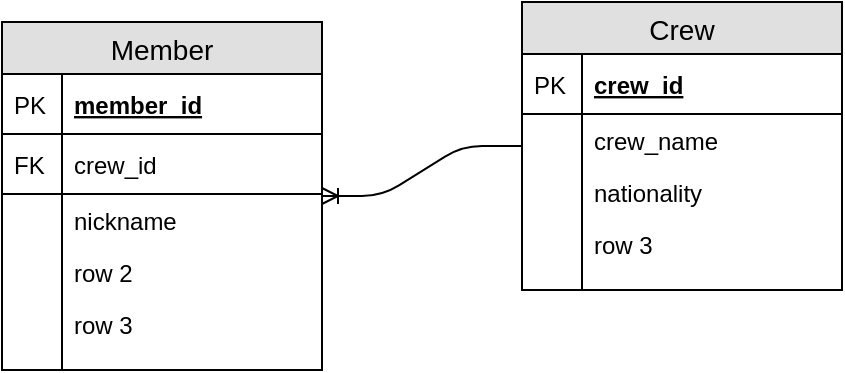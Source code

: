 <mxfile version="12.8.8" type="github"><diagram id="eIJvjYwd1-LuPhvZHUVT" name="Page-1"><mxGraphModel dx="1038" dy="548" grid="1" gridSize="10" guides="1" tooltips="1" connect="1" arrows="1" fold="1" page="1" pageScale="1" pageWidth="827" pageHeight="1169" math="0" shadow="0"><root><mxCell id="0"/><mxCell id="1" parent="0"/><mxCell id="JF5G4l6-l-sZ6pm0Kftt-27" value="" style="edgeStyle=entityRelationEdgeStyle;fontSize=12;html=1;endArrow=ERoneToMany;" edge="1" parent="1" source="JF5G4l6-l-sZ6pm0Kftt-16" target="JF5G4l6-l-sZ6pm0Kftt-5"><mxGeometry width="100" height="100" relative="1" as="geometry"><mxPoint x="370" y="660" as="sourcePoint"/><mxPoint x="470" y="560" as="targetPoint"/></mxGeometry></mxCell><mxCell id="JF5G4l6-l-sZ6pm0Kftt-16" value="Crew" style="swimlane;fontStyle=0;childLayout=stackLayout;horizontal=1;startSize=26;fillColor=#e0e0e0;horizontalStack=0;resizeParent=1;resizeParentMax=0;resizeLast=0;collapsible=1;marginBottom=0;swimlaneFillColor=#ffffff;align=center;fontSize=14;" vertex="1" parent="1"><mxGeometry x="650" y="10" width="160" height="144" as="geometry"/></mxCell><mxCell id="JF5G4l6-l-sZ6pm0Kftt-17" value="crew_id" style="shape=partialRectangle;top=0;left=0;right=0;bottom=1;align=left;verticalAlign=middle;fillColor=none;spacingLeft=34;spacingRight=4;overflow=hidden;rotatable=0;points=[[0,0.5],[1,0.5]];portConstraint=eastwest;dropTarget=0;fontStyle=5;fontSize=12;" vertex="1" parent="JF5G4l6-l-sZ6pm0Kftt-16"><mxGeometry y="26" width="160" height="30" as="geometry"/></mxCell><mxCell id="JF5G4l6-l-sZ6pm0Kftt-18" value="PK" style="shape=partialRectangle;top=0;left=0;bottom=0;fillColor=none;align=left;verticalAlign=middle;spacingLeft=4;spacingRight=4;overflow=hidden;rotatable=0;points=[];portConstraint=eastwest;part=1;fontSize=12;" vertex="1" connectable="0" parent="JF5G4l6-l-sZ6pm0Kftt-17"><mxGeometry width="30" height="30" as="geometry"/></mxCell><mxCell id="JF5G4l6-l-sZ6pm0Kftt-19" value="crew_name" style="shape=partialRectangle;top=0;left=0;right=0;bottom=0;align=left;verticalAlign=top;fillColor=none;spacingLeft=34;spacingRight=4;overflow=hidden;rotatable=0;points=[[0,0.5],[1,0.5]];portConstraint=eastwest;dropTarget=0;fontSize=12;" vertex="1" parent="JF5G4l6-l-sZ6pm0Kftt-16"><mxGeometry y="56" width="160" height="26" as="geometry"/></mxCell><mxCell id="JF5G4l6-l-sZ6pm0Kftt-20" value="" style="shape=partialRectangle;top=0;left=0;bottom=0;fillColor=none;align=left;verticalAlign=top;spacingLeft=4;spacingRight=4;overflow=hidden;rotatable=0;points=[];portConstraint=eastwest;part=1;fontSize=12;" vertex="1" connectable="0" parent="JF5G4l6-l-sZ6pm0Kftt-19"><mxGeometry width="30" height="26" as="geometry"/></mxCell><mxCell id="JF5G4l6-l-sZ6pm0Kftt-21" value="nationality" style="shape=partialRectangle;top=0;left=0;right=0;bottom=0;align=left;verticalAlign=top;fillColor=none;spacingLeft=34;spacingRight=4;overflow=hidden;rotatable=0;points=[[0,0.5],[1,0.5]];portConstraint=eastwest;dropTarget=0;fontSize=12;" vertex="1" parent="JF5G4l6-l-sZ6pm0Kftt-16"><mxGeometry y="82" width="160" height="26" as="geometry"/></mxCell><mxCell id="JF5G4l6-l-sZ6pm0Kftt-22" value="" style="shape=partialRectangle;top=0;left=0;bottom=0;fillColor=none;align=left;verticalAlign=top;spacingLeft=4;spacingRight=4;overflow=hidden;rotatable=0;points=[];portConstraint=eastwest;part=1;fontSize=12;" vertex="1" connectable="0" parent="JF5G4l6-l-sZ6pm0Kftt-21"><mxGeometry width="30" height="26" as="geometry"/></mxCell><mxCell id="JF5G4l6-l-sZ6pm0Kftt-23" value="row 3" style="shape=partialRectangle;top=0;left=0;right=0;bottom=0;align=left;verticalAlign=top;fillColor=none;spacingLeft=34;spacingRight=4;overflow=hidden;rotatable=0;points=[[0,0.5],[1,0.5]];portConstraint=eastwest;dropTarget=0;fontSize=12;" vertex="1" parent="JF5G4l6-l-sZ6pm0Kftt-16"><mxGeometry y="108" width="160" height="26" as="geometry"/></mxCell><mxCell id="JF5G4l6-l-sZ6pm0Kftt-24" value="" style="shape=partialRectangle;top=0;left=0;bottom=0;fillColor=none;align=left;verticalAlign=top;spacingLeft=4;spacingRight=4;overflow=hidden;rotatable=0;points=[];portConstraint=eastwest;part=1;fontSize=12;" vertex="1" connectable="0" parent="JF5G4l6-l-sZ6pm0Kftt-23"><mxGeometry width="30" height="26" as="geometry"/></mxCell><mxCell id="JF5G4l6-l-sZ6pm0Kftt-25" value="" style="shape=partialRectangle;top=0;left=0;right=0;bottom=0;align=left;verticalAlign=top;fillColor=none;spacingLeft=34;spacingRight=4;overflow=hidden;rotatable=0;points=[[0,0.5],[1,0.5]];portConstraint=eastwest;dropTarget=0;fontSize=12;" vertex="1" parent="JF5G4l6-l-sZ6pm0Kftt-16"><mxGeometry y="134" width="160" height="10" as="geometry"/></mxCell><mxCell id="JF5G4l6-l-sZ6pm0Kftt-26" value="" style="shape=partialRectangle;top=0;left=0;bottom=0;fillColor=none;align=left;verticalAlign=top;spacingLeft=4;spacingRight=4;overflow=hidden;rotatable=0;points=[];portConstraint=eastwest;part=1;fontSize=12;" vertex="1" connectable="0" parent="JF5G4l6-l-sZ6pm0Kftt-25"><mxGeometry width="30" height="10" as="geometry"/></mxCell><mxCell id="JF5G4l6-l-sZ6pm0Kftt-5" value="Member" style="swimlane;fontStyle=0;childLayout=stackLayout;horizontal=1;startSize=26;fillColor=#e0e0e0;horizontalStack=0;resizeParent=1;resizeParentMax=0;resizeLast=0;collapsible=1;marginBottom=0;swimlaneFillColor=#ffffff;align=center;fontSize=14;" vertex="1" parent="1"><mxGeometry x="390" y="20" width="160" height="174" as="geometry"/></mxCell><mxCell id="JF5G4l6-l-sZ6pm0Kftt-6" value="member_id" style="shape=partialRectangle;top=0;left=0;right=0;bottom=1;align=left;verticalAlign=middle;fillColor=none;spacingLeft=34;spacingRight=4;overflow=hidden;rotatable=0;points=[[0,0.5],[1,0.5]];portConstraint=eastwest;dropTarget=0;fontStyle=5;fontSize=12;" vertex="1" parent="JF5G4l6-l-sZ6pm0Kftt-5"><mxGeometry y="26" width="160" height="30" as="geometry"/></mxCell><mxCell id="JF5G4l6-l-sZ6pm0Kftt-7" value="PK" style="shape=partialRectangle;top=0;left=0;bottom=0;fillColor=none;align=left;verticalAlign=middle;spacingLeft=4;spacingRight=4;overflow=hidden;rotatable=0;points=[];portConstraint=eastwest;part=1;fontSize=12;" vertex="1" connectable="0" parent="JF5G4l6-l-sZ6pm0Kftt-6"><mxGeometry width="30" height="30" as="geometry"/></mxCell><mxCell id="JF5G4l6-l-sZ6pm0Kftt-28" value="crew_id" style="shape=partialRectangle;top=0;left=0;right=0;bottom=1;align=left;verticalAlign=middle;fillColor=none;spacingLeft=34;spacingRight=4;overflow=hidden;rotatable=0;points=[[0,0.5],[1,0.5]];portConstraint=eastwest;dropTarget=0;fontStyle=0;fontSize=12;" vertex="1" parent="JF5G4l6-l-sZ6pm0Kftt-5"><mxGeometry y="56" width="160" height="30" as="geometry"/></mxCell><mxCell id="JF5G4l6-l-sZ6pm0Kftt-29" value="FK" style="shape=partialRectangle;top=0;left=0;bottom=0;fillColor=none;align=left;verticalAlign=middle;spacingLeft=4;spacingRight=4;overflow=hidden;rotatable=0;points=[];portConstraint=eastwest;part=1;fontSize=12;" vertex="1" connectable="0" parent="JF5G4l6-l-sZ6pm0Kftt-28"><mxGeometry width="30" height="30" as="geometry"/></mxCell><mxCell id="JF5G4l6-l-sZ6pm0Kftt-30" value="nickname" style="shape=partialRectangle;top=0;left=0;right=0;bottom=0;align=left;verticalAlign=top;fillColor=none;spacingLeft=34;spacingRight=4;overflow=hidden;rotatable=0;points=[[0,0.5],[1,0.5]];portConstraint=eastwest;dropTarget=0;fontSize=12;" vertex="1" parent="JF5G4l6-l-sZ6pm0Kftt-5"><mxGeometry y="86" width="160" height="26" as="geometry"/></mxCell><mxCell id="JF5G4l6-l-sZ6pm0Kftt-31" value="" style="shape=partialRectangle;top=0;left=0;bottom=0;fillColor=none;align=left;verticalAlign=top;spacingLeft=4;spacingRight=4;overflow=hidden;rotatable=0;points=[];portConstraint=eastwest;part=1;fontSize=12;" vertex="1" connectable="0" parent="JF5G4l6-l-sZ6pm0Kftt-30"><mxGeometry width="30" height="26" as="geometry"/></mxCell><mxCell id="JF5G4l6-l-sZ6pm0Kftt-10" value="row 2" style="shape=partialRectangle;top=0;left=0;right=0;bottom=0;align=left;verticalAlign=top;fillColor=none;spacingLeft=34;spacingRight=4;overflow=hidden;rotatable=0;points=[[0,0.5],[1,0.5]];portConstraint=eastwest;dropTarget=0;fontSize=12;" vertex="1" parent="JF5G4l6-l-sZ6pm0Kftt-5"><mxGeometry y="112" width="160" height="26" as="geometry"/></mxCell><mxCell id="JF5G4l6-l-sZ6pm0Kftt-11" value="" style="shape=partialRectangle;top=0;left=0;bottom=0;fillColor=none;align=left;verticalAlign=top;spacingLeft=4;spacingRight=4;overflow=hidden;rotatable=0;points=[];portConstraint=eastwest;part=1;fontSize=12;" vertex="1" connectable="0" parent="JF5G4l6-l-sZ6pm0Kftt-10"><mxGeometry width="30" height="26" as="geometry"/></mxCell><mxCell id="JF5G4l6-l-sZ6pm0Kftt-12" value="row 3" style="shape=partialRectangle;top=0;left=0;right=0;bottom=0;align=left;verticalAlign=top;fillColor=none;spacingLeft=34;spacingRight=4;overflow=hidden;rotatable=0;points=[[0,0.5],[1,0.5]];portConstraint=eastwest;dropTarget=0;fontSize=12;" vertex="1" parent="JF5G4l6-l-sZ6pm0Kftt-5"><mxGeometry y="138" width="160" height="26" as="geometry"/></mxCell><mxCell id="JF5G4l6-l-sZ6pm0Kftt-13" value="" style="shape=partialRectangle;top=0;left=0;bottom=0;fillColor=none;align=left;verticalAlign=top;spacingLeft=4;spacingRight=4;overflow=hidden;rotatable=0;points=[];portConstraint=eastwest;part=1;fontSize=12;" vertex="1" connectable="0" parent="JF5G4l6-l-sZ6pm0Kftt-12"><mxGeometry width="30" height="26" as="geometry"/></mxCell><mxCell id="JF5G4l6-l-sZ6pm0Kftt-14" value="" style="shape=partialRectangle;top=0;left=0;right=0;bottom=0;align=left;verticalAlign=top;fillColor=none;spacingLeft=34;spacingRight=4;overflow=hidden;rotatable=0;points=[[0,0.5],[1,0.5]];portConstraint=eastwest;dropTarget=0;fontSize=12;" vertex="1" parent="JF5G4l6-l-sZ6pm0Kftt-5"><mxGeometry y="164" width="160" height="10" as="geometry"/></mxCell><mxCell id="JF5G4l6-l-sZ6pm0Kftt-15" value="" style="shape=partialRectangle;top=0;left=0;bottom=0;fillColor=none;align=left;verticalAlign=top;spacingLeft=4;spacingRight=4;overflow=hidden;rotatable=0;points=[];portConstraint=eastwest;part=1;fontSize=12;" vertex="1" connectable="0" parent="JF5G4l6-l-sZ6pm0Kftt-14"><mxGeometry width="30" height="10" as="geometry"/></mxCell></root></mxGraphModel></diagram></mxfile>